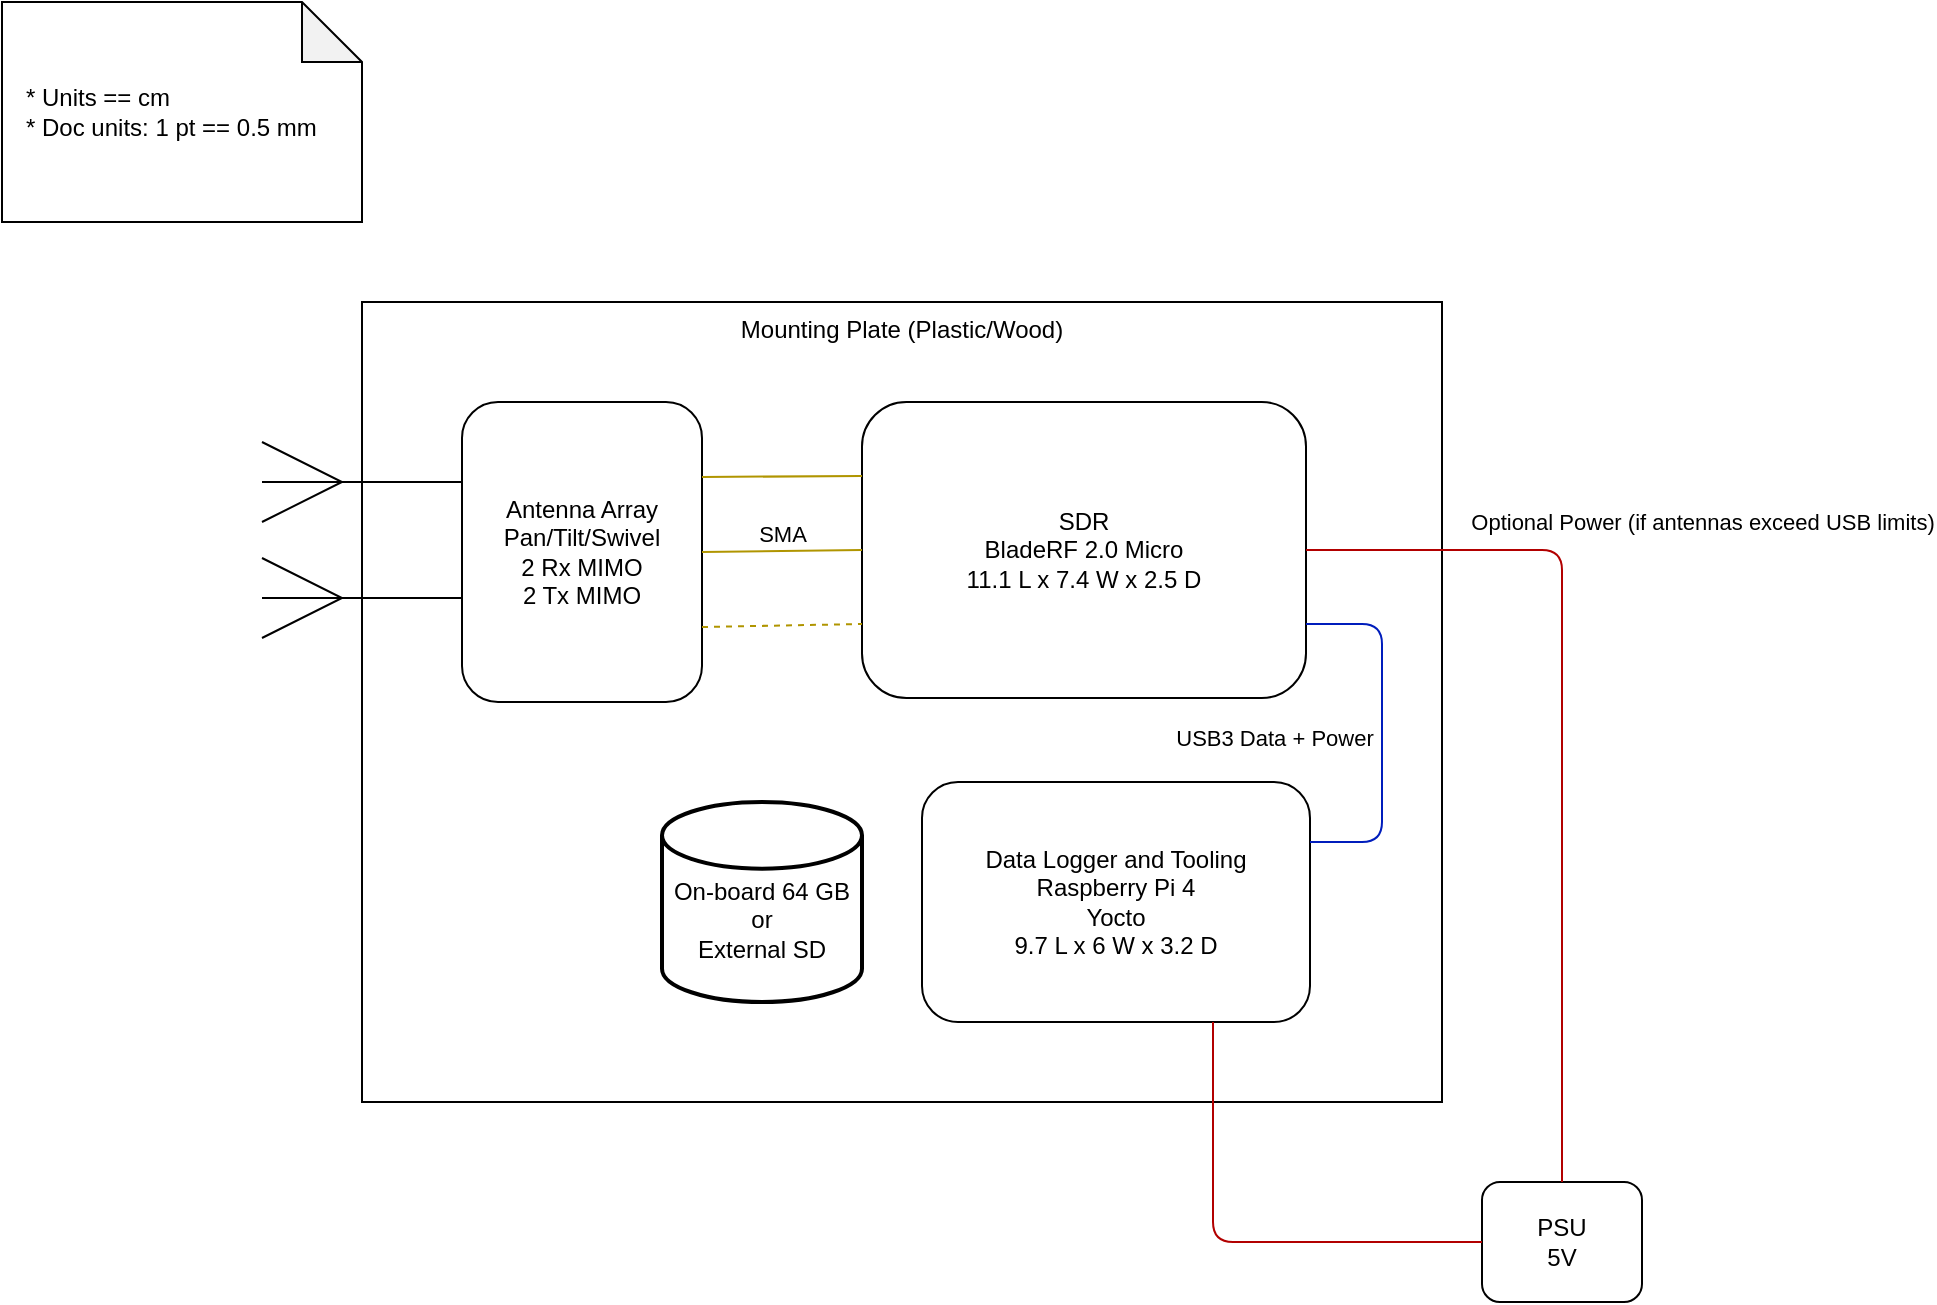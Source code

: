 <mxfile version="13.0.3" type="device"><diagram id="J8XqVaZ5cNCSnEAS92ns" name="Page-1"><mxGraphModel dx="1387" dy="859" grid="1" gridSize="10" guides="1" tooltips="1" connect="1" arrows="1" fold="1" page="1" pageScale="1" pageWidth="1100" pageHeight="850" math="0" shadow="0"><root><mxCell id="0"/><mxCell id="1" parent="0"/><mxCell id="-MBsbASlR7p4RXi9XqUk-1" value="Mounting Plate (Plastic/Wood)" style="rounded=0;whiteSpace=wrap;html=1;verticalAlign=top;" vertex="1" parent="1"><mxGeometry x="280" y="200" width="540" height="400" as="geometry"/></mxCell><mxCell id="-MBsbASlR7p4RXi9XqUk-2" value="* Units == cm&lt;br&gt;* Doc units: 1 pt == 0.5 mm" style="shape=note;whiteSpace=wrap;html=1;backgroundOutline=1;darkOpacity=0.05;align=left;spacingLeft=10;" vertex="1" parent="1"><mxGeometry x="100" y="50" width="180" height="110" as="geometry"/></mxCell><mxCell id="-MBsbASlR7p4RXi9XqUk-3" value="SDR&lt;br&gt;BladeRF 2.0 Micro&lt;br&gt;11.1 L x 7.4 W x 2.5 D" style="rounded=1;whiteSpace=wrap;html=1;align=center;verticalAlign=middle;" vertex="1" parent="1"><mxGeometry x="530" y="250" width="222" height="148" as="geometry"/></mxCell><mxCell id="-MBsbASlR7p4RXi9XqUk-4" value="Data Logger and Tooling&lt;br&gt;Raspberry Pi 4&lt;br&gt;Yocto&lt;br&gt;9.7 L x 6 W x 3.2 D" style="rounded=1;whiteSpace=wrap;html=1;align=center;" vertex="1" parent="1"><mxGeometry x="560" y="440" width="194" height="120" as="geometry"/></mxCell><mxCell id="-MBsbASlR7p4RXi9XqUk-5" value="Antenna Array&lt;br&gt;Pan/Tilt/Swivel&lt;br&gt;2 Rx MIMO&lt;br&gt;2 Tx MIMO" style="rounded=1;whiteSpace=wrap;html=1;align=center;" vertex="1" parent="1"><mxGeometry x="330" y="250" width="120" height="150" as="geometry"/></mxCell><mxCell id="-MBsbASlR7p4RXi9XqUk-6" value="" style="verticalLabelPosition=bottom;shadow=0;dashed=0;align=center;html=1;verticalAlign=top;shape=mxgraph.electrical.radio.aerial_-_antenna_1;rotation=-90;" vertex="1" parent="1"><mxGeometry x="260" y="240" width="40" height="100" as="geometry"/></mxCell><mxCell id="-MBsbASlR7p4RXi9XqUk-7" value="PSU&lt;br&gt;5V" style="rounded=1;whiteSpace=wrap;html=1;align=center;" vertex="1" parent="1"><mxGeometry x="840" y="640" width="80" height="60" as="geometry"/></mxCell><mxCell id="-MBsbASlR7p4RXi9XqUk-8" value="" style="verticalLabelPosition=bottom;shadow=0;dashed=0;align=center;html=1;verticalAlign=top;shape=mxgraph.electrical.radio.aerial_-_antenna_1;rotation=-90;" vertex="1" parent="1"><mxGeometry x="260" y="298" width="40" height="100" as="geometry"/></mxCell><mxCell id="-MBsbASlR7p4RXi9XqUk-9" value="" style="endArrow=none;html=1;entryX=0;entryY=0.25;entryDx=0;entryDy=0;exitX=1;exitY=0.25;exitDx=0;exitDy=0;fillColor=#e3c800;strokeColor=#B09500;" edge="1" parent="1" source="-MBsbASlR7p4RXi9XqUk-5" target="-MBsbASlR7p4RXi9XqUk-3"><mxGeometry width="50" height="50" relative="1" as="geometry"><mxPoint x="80" y="480" as="sourcePoint"/><mxPoint x="130" y="430" as="targetPoint"/></mxGeometry></mxCell><mxCell id="-MBsbASlR7p4RXi9XqUk-10" value="" style="endArrow=none;html=1;entryX=0;entryY=0.5;entryDx=0;entryDy=0;exitX=1;exitY=0.5;exitDx=0;exitDy=0;fillColor=#e3c800;strokeColor=#B09500;" edge="1" parent="1" source="-MBsbASlR7p4RXi9XqUk-5" target="-MBsbASlR7p4RXi9XqUk-3"><mxGeometry width="50" height="50" relative="1" as="geometry"><mxPoint x="130" y="510" as="sourcePoint"/><mxPoint x="180" y="460" as="targetPoint"/></mxGeometry></mxCell><mxCell id="-MBsbASlR7p4RXi9XqUk-12" value="SMA" style="edgeLabel;html=1;align=center;verticalAlign=middle;resizable=0;points=[];" vertex="1" connectable="0" parent="-MBsbASlR7p4RXi9XqUk-10"><mxGeometry x="-0.237" y="1" relative="1" as="geometry"><mxPoint x="9.67" y="-7.62" as="offset"/></mxGeometry></mxCell><mxCell id="-MBsbASlR7p4RXi9XqUk-11" value="" style="endArrow=none;html=1;entryX=0;entryY=0.75;entryDx=0;entryDy=0;exitX=1;exitY=0.75;exitDx=0;exitDy=0;dashed=1;fillColor=#e3c800;strokeColor=#B09500;" edge="1" parent="1" source="-MBsbASlR7p4RXi9XqUk-5" target="-MBsbASlR7p4RXi9XqUk-3"><mxGeometry width="50" height="50" relative="1" as="geometry"><mxPoint x="100" y="530" as="sourcePoint"/><mxPoint x="150" y="480" as="targetPoint"/></mxGeometry></mxCell><mxCell id="-MBsbASlR7p4RXi9XqUk-13" value="" style="endArrow=none;html=1;entryX=1;entryY=0.75;entryDx=0;entryDy=0;exitX=1;exitY=0.25;exitDx=0;exitDy=0;edgeStyle=orthogonalEdgeStyle;fillColor=#0050ef;strokeColor=#001DBC;" edge="1" parent="1" source="-MBsbASlR7p4RXi9XqUk-4" target="-MBsbASlR7p4RXi9XqUk-3"><mxGeometry width="50" height="50" relative="1" as="geometry"><mxPoint x="890" y="373" as="sourcePoint"/><mxPoint x="940" y="323" as="targetPoint"/><Array as="points"><mxPoint x="790" y="470"/><mxPoint x="790" y="361"/></Array></mxGeometry></mxCell><mxCell id="-MBsbASlR7p4RXi9XqUk-14" value="USB3 Data + Power" style="edgeLabel;html=1;align=center;verticalAlign=middle;resizable=0;points=[];" vertex="1" connectable="0" parent="-MBsbASlR7p4RXi9XqUk-13"><mxGeometry x="0.328" relative="1" as="geometry"><mxPoint x="-54" y="33.38" as="offset"/></mxGeometry></mxCell><mxCell id="-MBsbASlR7p4RXi9XqUk-15" value="" style="endArrow=none;html=1;exitX=0;exitY=0.5;exitDx=0;exitDy=0;entryX=0.75;entryY=1;entryDx=0;entryDy=0;edgeStyle=orthogonalEdgeStyle;fillColor=#e51400;strokeColor=#B20000;" edge="1" parent="1" source="-MBsbASlR7p4RXi9XqUk-7" target="-MBsbASlR7p4RXi9XqUk-4"><mxGeometry width="50" height="50" relative="1" as="geometry"><mxPoint x="890" y="600" as="sourcePoint"/><mxPoint x="940" y="550" as="targetPoint"/></mxGeometry></mxCell><mxCell id="-MBsbASlR7p4RXi9XqUk-16" value="" style="endArrow=none;html=1;exitX=0.5;exitY=0;exitDx=0;exitDy=0;entryX=1;entryY=0.5;entryDx=0;entryDy=0;edgeStyle=orthogonalEdgeStyle;fillColor=#e51400;strokeColor=#B20000;" edge="1" parent="1" source="-MBsbASlR7p4RXi9XqUk-7" target="-MBsbASlR7p4RXi9XqUk-3"><mxGeometry width="50" height="50" relative="1" as="geometry"><mxPoint x="900" y="450" as="sourcePoint"/><mxPoint x="950" y="400" as="targetPoint"/></mxGeometry></mxCell><mxCell id="-MBsbASlR7p4RXi9XqUk-17" value="Optional Power (if antennas exceed USB limits)" style="edgeLabel;html=1;align=center;verticalAlign=middle;resizable=0;points=[];" vertex="1" connectable="0" parent="-MBsbASlR7p4RXi9XqUk-16"><mxGeometry x="0.097" y="-1" relative="1" as="geometry"><mxPoint x="69" y="-86.55" as="offset"/></mxGeometry></mxCell><mxCell id="-MBsbASlR7p4RXi9XqUk-18" value="On-board 64 GB&lt;br&gt;or&lt;br&gt;External SD" style="strokeWidth=2;html=1;shape=mxgraph.flowchart.database;whiteSpace=wrap;align=center;verticalAlign=middle;spacingBottom=-18;" vertex="1" parent="1"><mxGeometry x="430" y="450" width="100" height="100" as="geometry"/></mxCell></root></mxGraphModel></diagram></mxfile>